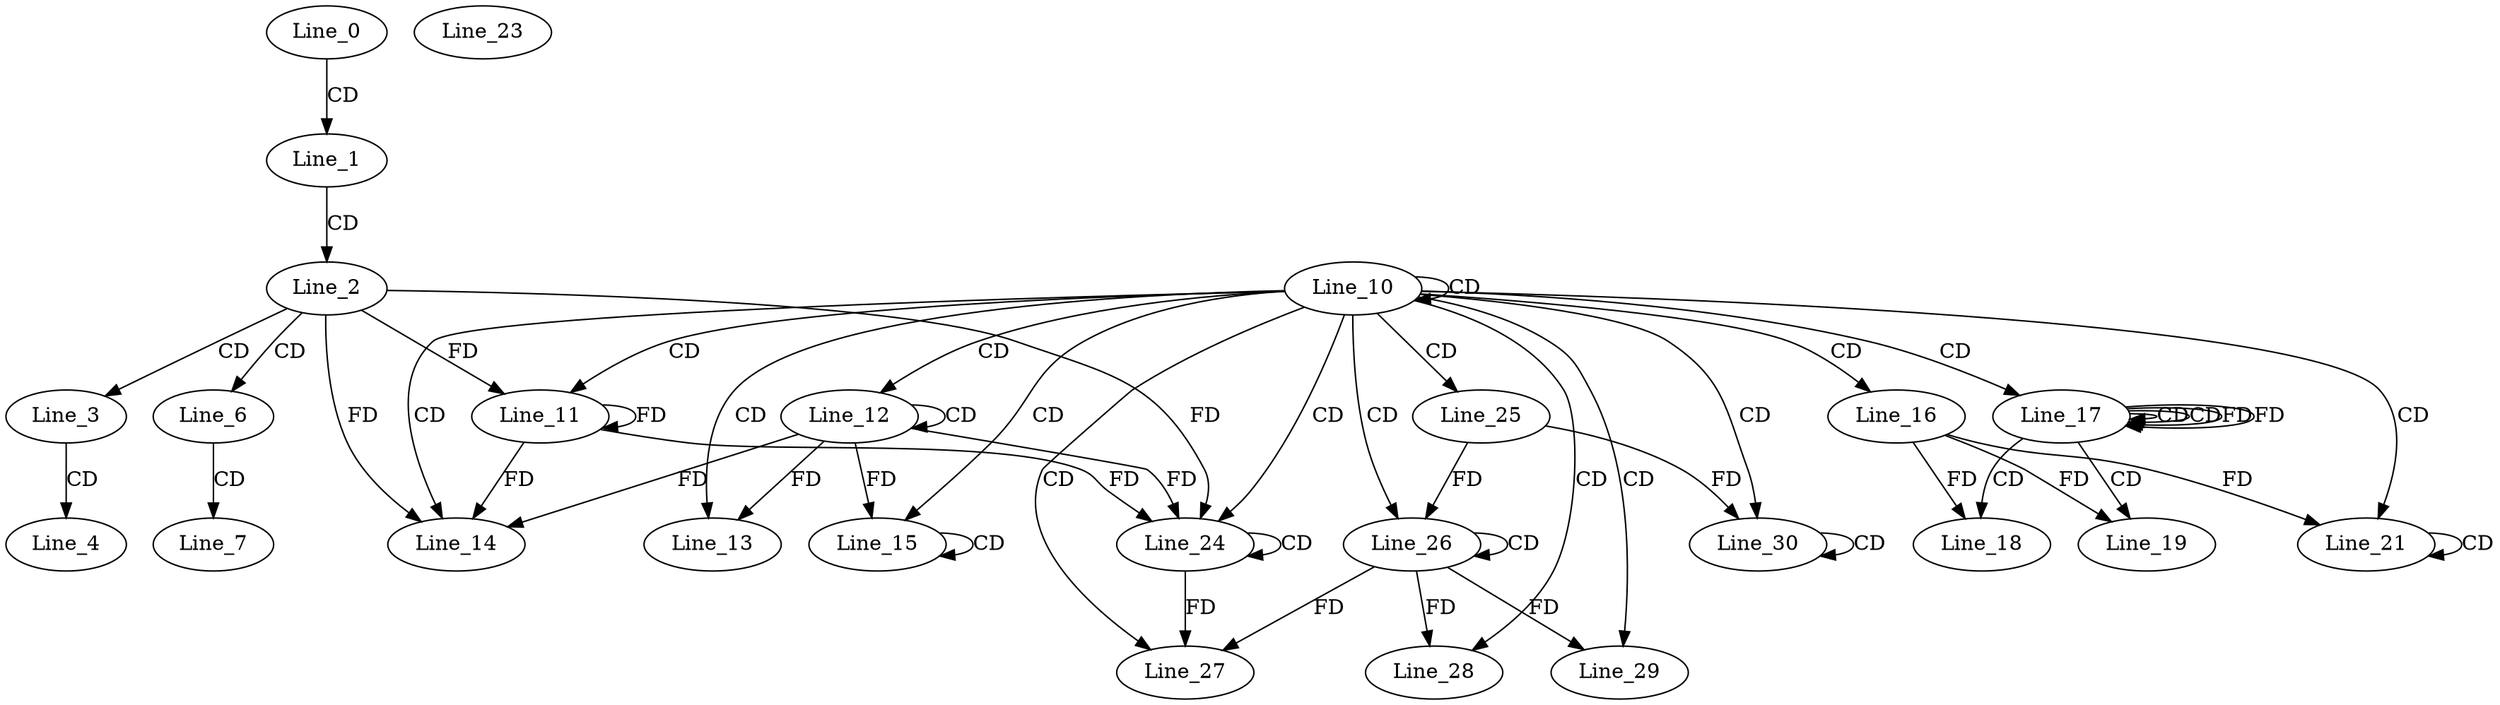 digraph G {
  Line_0;
  Line_1;
  Line_2;
  Line_3;
  Line_4;
  Line_6;
  Line_7;
  Line_10;
  Line_10;
  Line_11;
  Line_12;
  Line_12;
  Line_13;
  Line_14;
  Line_14;
  Line_15;
  Line_15;
  Line_16;
  Line_17;
  Line_17;
  Line_17;
  Line_18;
  Line_19;
  Line_21;
  Line_21;
  Line_23;
  Line_24;
  Line_24;
  Line_24;
  Line_25;
  Line_26;
  Line_26;
  Line_27;
  Line_28;
  Line_29;
  Line_30;
  Line_30;
  Line_0 -> Line_1 [ label="CD" ];
  Line_1 -> Line_2 [ label="CD" ];
  Line_2 -> Line_3 [ label="CD" ];
  Line_3 -> Line_4 [ label="CD" ];
  Line_2 -> Line_6 [ label="CD" ];
  Line_6 -> Line_7 [ label="CD" ];
  Line_10 -> Line_10 [ label="CD" ];
  Line_10 -> Line_11 [ label="CD" ];
  Line_2 -> Line_11 [ label="FD" ];
  Line_11 -> Line_11 [ label="FD" ];
  Line_10 -> Line_12 [ label="CD" ];
  Line_12 -> Line_12 [ label="CD" ];
  Line_10 -> Line_13 [ label="CD" ];
  Line_12 -> Line_13 [ label="FD" ];
  Line_10 -> Line_14 [ label="CD" ];
  Line_12 -> Line_14 [ label="FD" ];
  Line_2 -> Line_14 [ label="FD" ];
  Line_11 -> Line_14 [ label="FD" ];
  Line_10 -> Line_15 [ label="CD" ];
  Line_15 -> Line_15 [ label="CD" ];
  Line_12 -> Line_15 [ label="FD" ];
  Line_10 -> Line_16 [ label="CD" ];
  Line_10 -> Line_17 [ label="CD" ];
  Line_17 -> Line_17 [ label="CD" ];
  Line_17 -> Line_17 [ label="CD" ];
  Line_17 -> Line_17 [ label="FD" ];
  Line_17 -> Line_18 [ label="CD" ];
  Line_16 -> Line_18 [ label="FD" ];
  Line_17 -> Line_19 [ label="CD" ];
  Line_16 -> Line_19 [ label="FD" ];
  Line_10 -> Line_21 [ label="CD" ];
  Line_21 -> Line_21 [ label="CD" ];
  Line_16 -> Line_21 [ label="FD" ];
  Line_10 -> Line_24 [ label="CD" ];
  Line_24 -> Line_24 [ label="CD" ];
  Line_12 -> Line_24 [ label="FD" ];
  Line_2 -> Line_24 [ label="FD" ];
  Line_11 -> Line_24 [ label="FD" ];
  Line_10 -> Line_25 [ label="CD" ];
  Line_10 -> Line_26 [ label="CD" ];
  Line_26 -> Line_26 [ label="CD" ];
  Line_25 -> Line_26 [ label="FD" ];
  Line_10 -> Line_27 [ label="CD" ];
  Line_26 -> Line_27 [ label="FD" ];
  Line_24 -> Line_27 [ label="FD" ];
  Line_10 -> Line_28 [ label="CD" ];
  Line_26 -> Line_28 [ label="FD" ];
  Line_10 -> Line_29 [ label="CD" ];
  Line_26 -> Line_29 [ label="FD" ];
  Line_10 -> Line_30 [ label="CD" ];
  Line_30 -> Line_30 [ label="CD" ];
  Line_25 -> Line_30 [ label="FD" ];
  Line_17 -> Line_17 [ label="FD" ];
}
